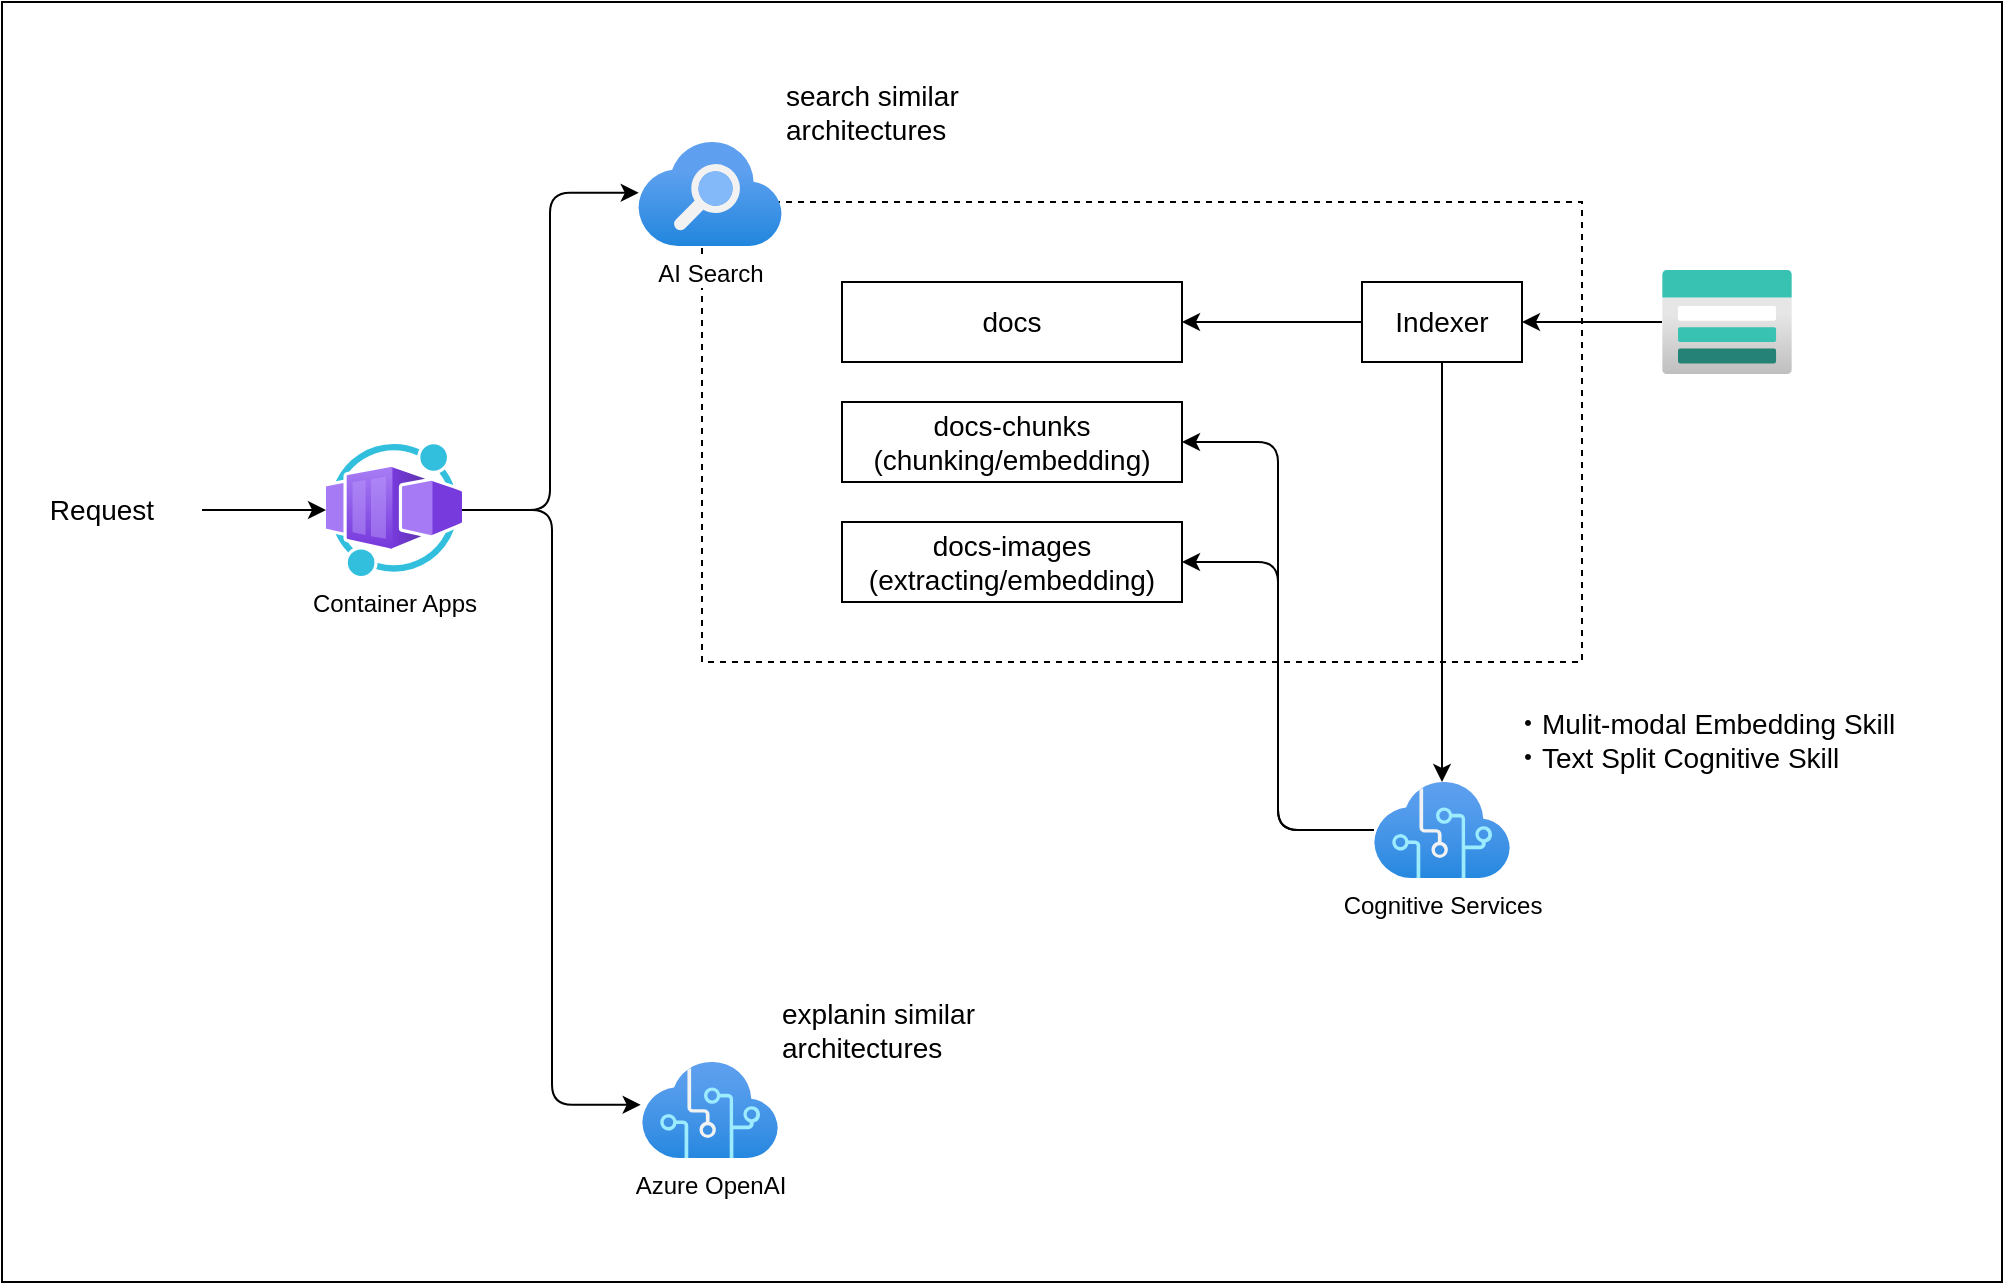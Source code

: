 <mxfile>
    <diagram id="31hxa-FI0dKbRcX7wDGP" name="Page-1">
        <mxGraphModel dx="1577" dy="1192" grid="1" gridSize="10" guides="1" tooltips="1" connect="1" arrows="1" fold="1" page="1" pageScale="1" pageWidth="1169" pageHeight="827" math="0" shadow="0">
            <root>
                <mxCell id="0"/>
                <mxCell id="1" parent="0"/>
                <mxCell id="29" value="" style="rounded=0;whiteSpace=wrap;html=1;strokeColor=default;fontSize=14;fillColor=default;" parent="1" vertex="1">
                    <mxGeometry x="40" y="80" width="1000" height="640" as="geometry"/>
                </mxCell>
                <mxCell id="17" value="" style="rounded=0;whiteSpace=wrap;html=1;strokeColor=default;fontSize=14;dashed=1;fillColor=none;" parent="1" vertex="1">
                    <mxGeometry x="390" y="180" width="440" height="230" as="geometry"/>
                </mxCell>
                <mxCell id="20" style="edgeStyle=none;html=1;fontSize=14;" parent="1" source="2" target="8" edge="1">
                    <mxGeometry relative="1" as="geometry">
                        <mxPoint x="320" y="334" as="targetPoint"/>
                    </mxGeometry>
                </mxCell>
                <mxCell id="2" value="Request" style="text;html=1;strokeColor=none;fillColor=none;align=center;verticalAlign=middle;whiteSpace=wrap;rounded=0;fontSize=14;" parent="1" vertex="1">
                    <mxGeometry x="40" y="314" width="100" height="40" as="geometry"/>
                </mxCell>
                <mxCell id="21" style="edgeStyle=orthogonalEdgeStyle;html=1;fontSize=14;entryX=0.005;entryY=0.489;entryDx=0;entryDy=0;entryPerimeter=0;" parent="1" source="8" target="11" edge="1">
                    <mxGeometry relative="1" as="geometry">
                        <mxPoint x="382" y="290" as="targetPoint"/>
                    </mxGeometry>
                </mxCell>
                <mxCell id="25" style="edgeStyle=orthogonalEdgeStyle;html=1;entryX=-0.01;entryY=0.446;entryDx=0;entryDy=0;entryPerimeter=0;fontSize=14;" parent="1" source="8" target="10" edge="1">
                    <mxGeometry relative="1" as="geometry"/>
                </mxCell>
                <mxCell id="8" value="Container Apps" style="aspect=fixed;html=1;points=[];align=center;image;fontSize=12;image=img/lib/azure2/other/Worker_Container_App.svg;strokeColor=default;" parent="1" vertex="1">
                    <mxGeometry x="202" y="301" width="68" height="66" as="geometry"/>
                </mxCell>
                <mxCell id="10" value="Azure OpenAI" style="aspect=fixed;html=1;points=[];align=center;image;fontSize=12;image=img/lib/azure2/ai_machine_learning/Cognitive_Services.svg;strokeColor=default;" parent="1" vertex="1">
                    <mxGeometry x="360" y="610" width="68" height="48" as="geometry"/>
                </mxCell>
                <mxCell id="55" style="edgeStyle=orthogonalEdgeStyle;html=1;entryX=1;entryY=0.5;entryDx=0;entryDy=0;" parent="1" source="12" target="18" edge="1">
                    <mxGeometry relative="1" as="geometry"/>
                </mxCell>
                <mxCell id="12" value="" style="aspect=fixed;html=1;points=[];align=center;image;fontSize=12;image=img/lib/azure2/storage/Storage_Accounts.svg;strokeColor=default;" parent="1" vertex="1">
                    <mxGeometry x="870" y="214" width="65" height="52" as="geometry"/>
                </mxCell>
                <mxCell id="14" value="search similar architectures" style="text;html=1;strokeColor=none;fillColor=none;align=left;verticalAlign=middle;whiteSpace=wrap;rounded=0;fontSize=14;" parent="1" vertex="1">
                    <mxGeometry x="430" y="120" width="130" height="30" as="geometry"/>
                </mxCell>
                <mxCell id="16" value="explanin similar architectures" style="text;html=1;strokeColor=none;fillColor=none;align=left;verticalAlign=middle;whiteSpace=wrap;rounded=0;fontSize=14;" parent="1" vertex="1">
                    <mxGeometry x="428" y="578" width="130" height="32" as="geometry"/>
                </mxCell>
                <mxCell id="49" style="edgeStyle=none;html=1;" parent="1" source="18" target="35" edge="1">
                    <mxGeometry relative="1" as="geometry"/>
                </mxCell>
                <mxCell id="52" style="edgeStyle=orthogonalEdgeStyle;html=1;entryX=1;entryY=0.5;entryDx=0;entryDy=0;" parent="1" source="18" target="19" edge="1">
                    <mxGeometry relative="1" as="geometry"/>
                </mxCell>
                <mxCell id="18" value="Indexer" style="rounded=0;whiteSpace=wrap;html=1;strokeColor=default;fontSize=14;fillColor=none;" parent="1" vertex="1">
                    <mxGeometry x="720" y="220" width="80" height="40" as="geometry"/>
                </mxCell>
                <mxCell id="19" value="docs" style="rounded=0;whiteSpace=wrap;html=1;strokeColor=default;fontSize=14;fillColor=none;" parent="1" vertex="1">
                    <mxGeometry x="460" y="220" width="170" height="40" as="geometry"/>
                </mxCell>
                <mxCell id="11" value="AI Search" style="aspect=fixed;html=1;points=[];align=center;image;fontSize=12;image=img/lib/azure2/app_services/Search_Services.svg;strokeColor=default;" parent="1" vertex="1">
                    <mxGeometry x="358" y="150" width="72" height="52" as="geometry"/>
                </mxCell>
                <mxCell id="34" value="docs-images&lt;br&gt;(extracting/embedding)" style="rounded=0;whiteSpace=wrap;html=1;strokeColor=default;fontSize=14;fillColor=none;" parent="1" vertex="1">
                    <mxGeometry x="460" y="340" width="170" height="40" as="geometry"/>
                </mxCell>
                <mxCell id="50" style="edgeStyle=orthogonalEdgeStyle;html=1;entryX=1;entryY=0.5;entryDx=0;entryDy=0;" parent="1" source="35" target="34" edge="1">
                    <mxGeometry relative="1" as="geometry"/>
                </mxCell>
                <mxCell id="51" style="edgeStyle=orthogonalEdgeStyle;html=1;entryX=1;entryY=0.5;entryDx=0;entryDy=0;" parent="1" source="35" target="48" edge="1">
                    <mxGeometry relative="1" as="geometry"/>
                </mxCell>
                <mxCell id="35" value="Cognitive Services" style="aspect=fixed;html=1;points=[];align=center;image;fontSize=12;image=img/lib/azure2/ai_machine_learning/Cognitive_Services.svg;" parent="1" vertex="1">
                    <mxGeometry x="726" y="470" width="68" height="48" as="geometry"/>
                </mxCell>
                <mxCell id="46" value="・Mulit-modal Embedding Skill&lt;br&gt;・Text Split Cognitive Skill&amp;nbsp;" style="text;html=1;strokeColor=none;fillColor=none;align=left;verticalAlign=middle;whiteSpace=wrap;rounded=0;fontSize=14;" parent="1" vertex="1">
                    <mxGeometry x="794" y="428" width="192.5" height="42" as="geometry"/>
                </mxCell>
                <mxCell id="48" value="docs-chunks&lt;br&gt;(chunking/embedding)" style="rounded=0;whiteSpace=wrap;html=1;strokeColor=default;fontSize=14;fillColor=none;" parent="1" vertex="1">
                    <mxGeometry x="460" y="280" width="170" height="40" as="geometry"/>
                </mxCell>
            </root>
        </mxGraphModel>
    </diagram>
</mxfile>